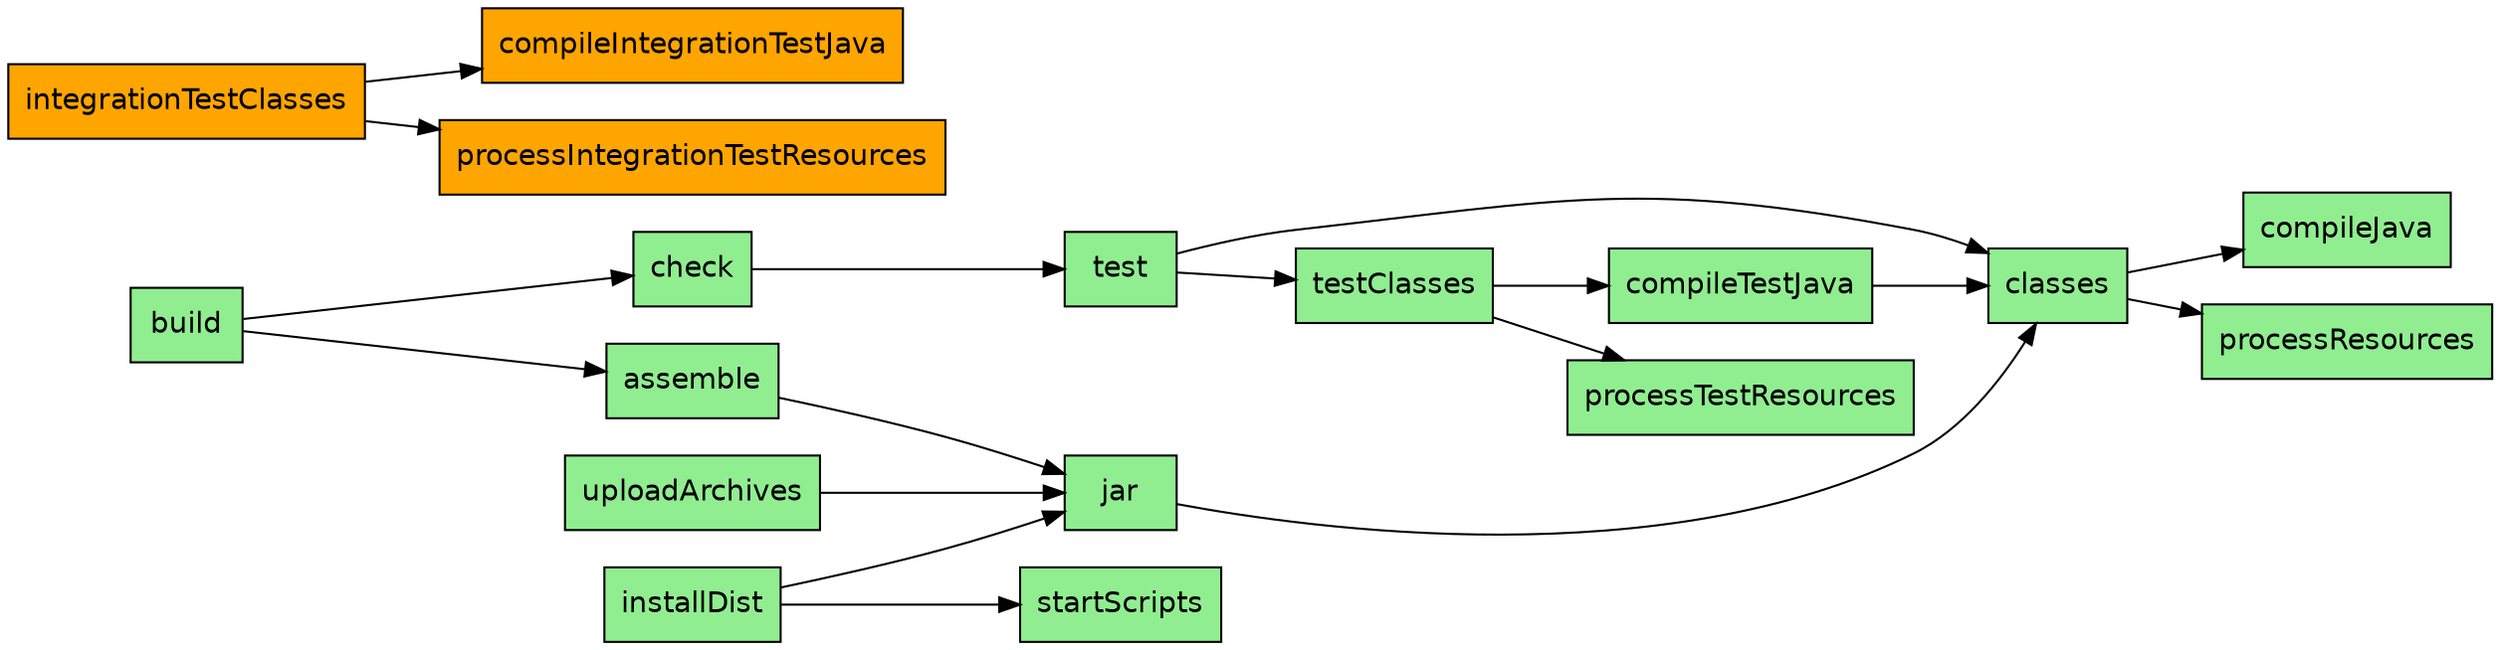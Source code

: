 digraph tasks
{
  rankdir=LR
  node [shape = "box", fillcolor = lightgreen, style=filled, fontname="helvetica"]
  build -> check
  build -> assemble
  assemble -> jar
  installDist -> startScripts
  installDist -> jar
  uploadArchives -> jar
  jar -> classes
  check -> test
  test -> classes
  test -> testClasses
  testClasses -> compileTestJava
  testClasses -> processTestResources
  compileTestJava -> classes
  classes -> compileJava
  classes -> processResources

  node [fillcolor = orange]

  integrationTestClasses -> compileIntegrationTestJava
  integrationTestClasses -> processIntegrationTestResources
}
